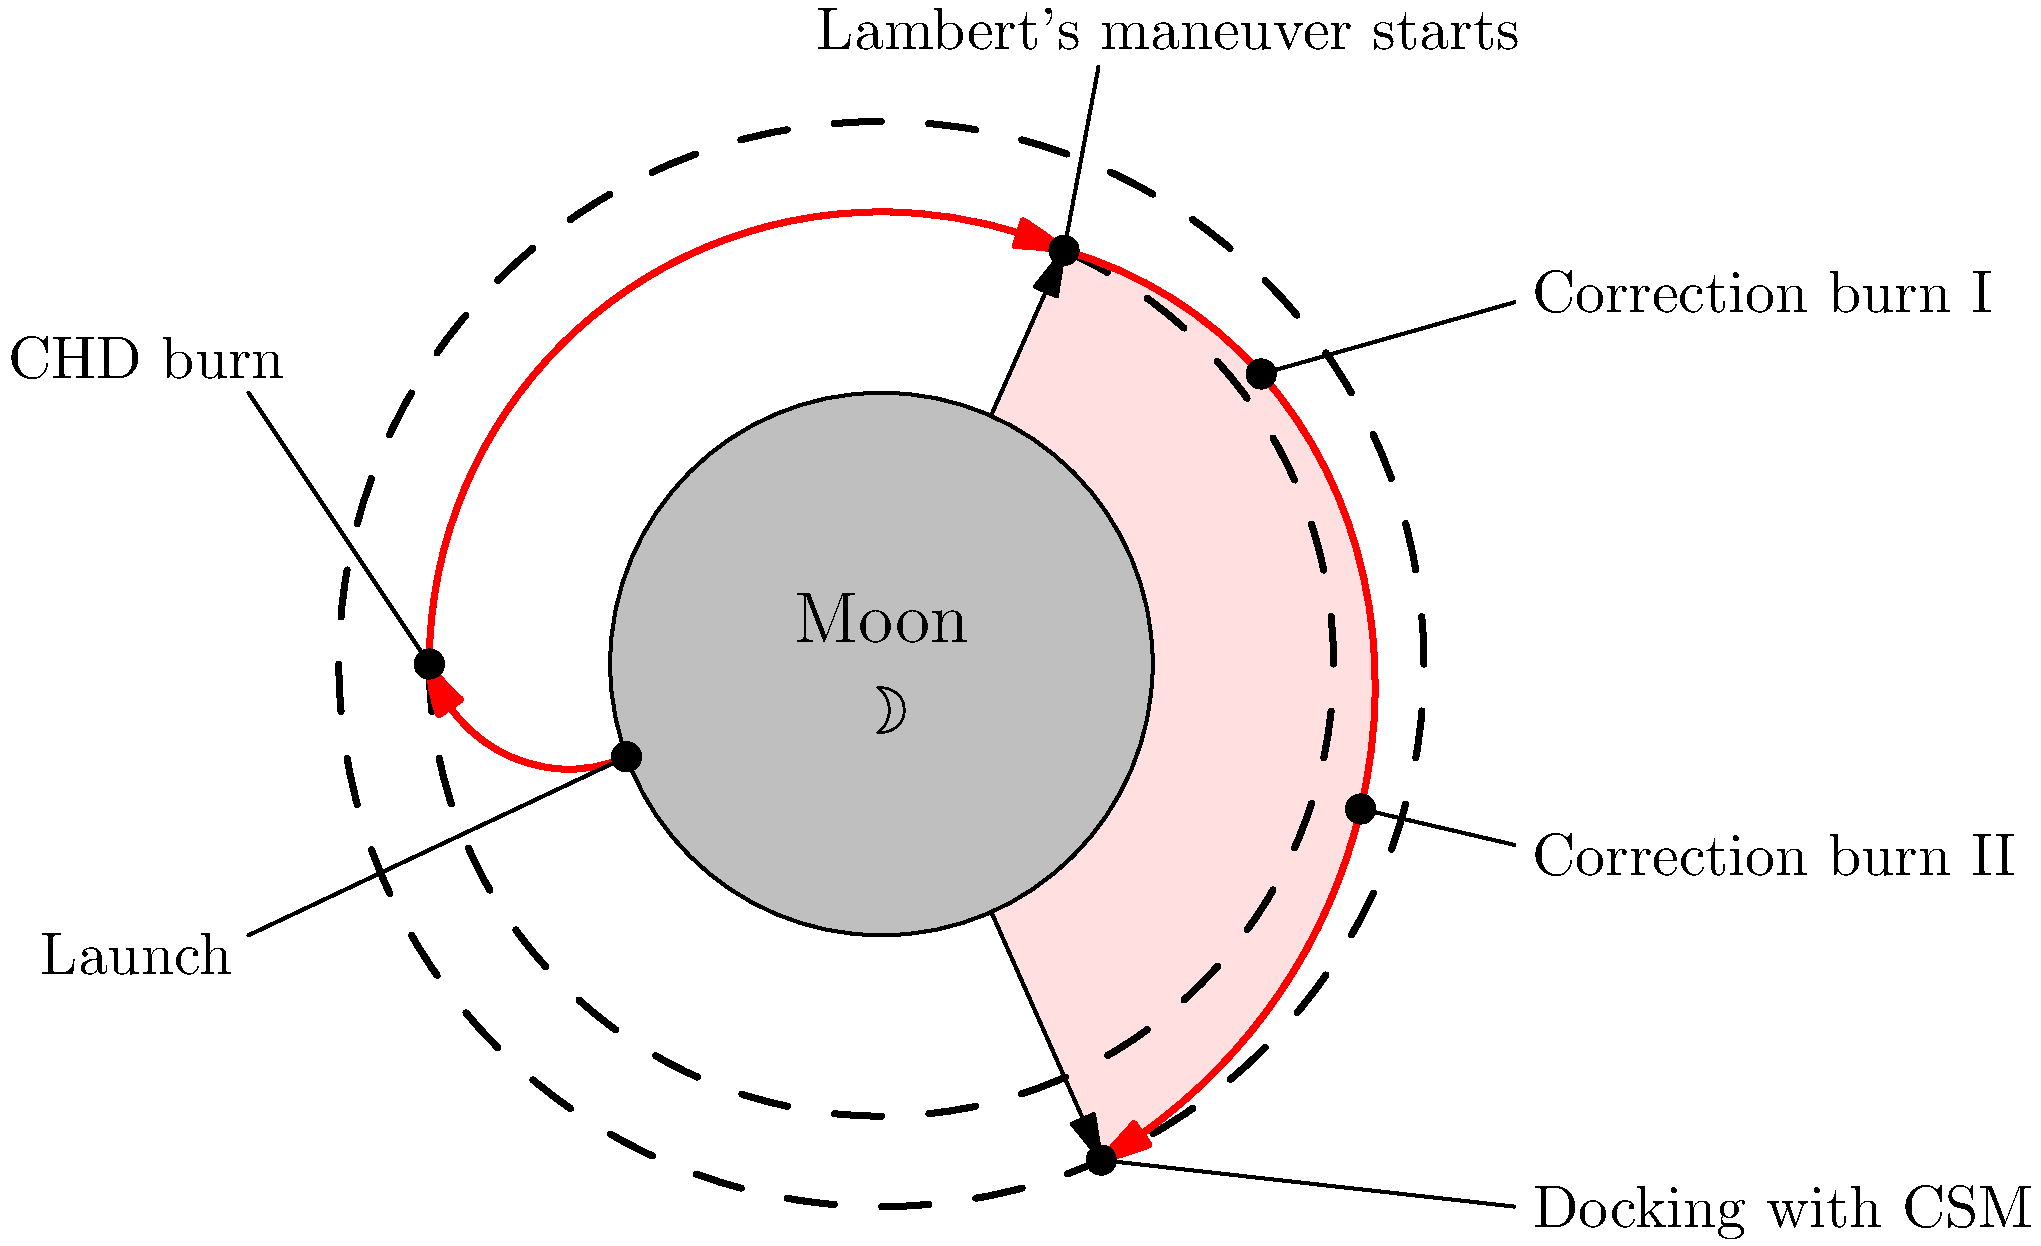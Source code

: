 import graph;
import geometry;

/* Load astronomy symbols */
usepackage("wasysym");

/* Define the settings for the script */
settings.outformat="png";
settings.render=6;
size(12cm,0);

/* Markers definition */
marker croix=marker(scale(3)*cross(4),1bp+black);

/* Main points and trajectory ones */
pair OO = (0.00, 0.00),
     r0 = (-0.25, 0),
     r1 = (0, 0.25),
     r2 = (0.10095, 0.22871),
     r3 = (0.21, 0.16037),
     r4 = (0.265, -0.08013),
     r5 = (0.12151, -0.27429);

/* Build the LM trajecotry */
path trajectory = r2 .. r3 .. r4 .. r5;

/* Radius for the Earth and Moon */
real R_Moon = 0.15,
     R_LM = 0.25,
     R_CSM = 0.30,
     r_dot = 0.0075;

/* Launch location */
pair r_launch = (R_Moon * Cos(200), R_Moon * Sin(200));
pair r_mid = (1.25 * R_Moon * Cos(198), 1.25 * R_Moon * Sin(198));

/* Draw the initial and final desired vectors */
filldraw(OO -- r2 .. r3 ..r4 .. r5 -- cycle, palered+opacity(0.5));
draw(OO -- r2, Arrow);
draw(OO -- r5, Arrow);

/* Draw the moon */
filldraw(circle(OO, R_Moon), mediumgray);
label("Moon", OO, N);
label("\rightmoon", OO, S);

/* Draw the LM and CSM orbits */
draw(circle(OO, R_LM), dashed+1bp);
draw(circle(OO, R_CSM), dashed+1bp);

/* Paint the trajectory followed by LM */
draw(arc(00,R_LM,180,66.1838), 1bp+red, Arrow(8pt));
draw(trajectory, 1bp+red, Arrow(8pt));
draw(r_launch .. r_mid .. r0, 1bp+red, Arrow(8pt));

/* Draw the particular maneuver points */
filldraw(circle(r2, r_dot));
filldraw(circle(r3, r_dot));
filldraw(circle(r4, r_dot));
filldraw(circle(r0, r_dot));
filldraw(circle(r2, r_dot));
filldraw(circle(r5, r_dot));
filldraw(circle(r_launch, r_dot));

/* Add information labels */
draw(Label("Launch",W,fontsize(10pt)),(-.35,-0.15) -- r_launch);
draw(Label("CHD burn",W,fontsize(10pt)),(-.35,0.15) -- r0);
draw(Label("Lambert's maneuver starts",W,fontsize(10pt)),(.12, 0.33) -- r2);
draw(Label("Correction burn I",W,fontsize(10pt)),(0.35, 0.2) -- r3);
draw(Label("Correction burn II",W,fontsize(10pt)),(0.35, -0.1) -- r4);
draw(Label("Docking with CSM",W,fontsize(10pt)),(0.35, -0.3) -- r5);
